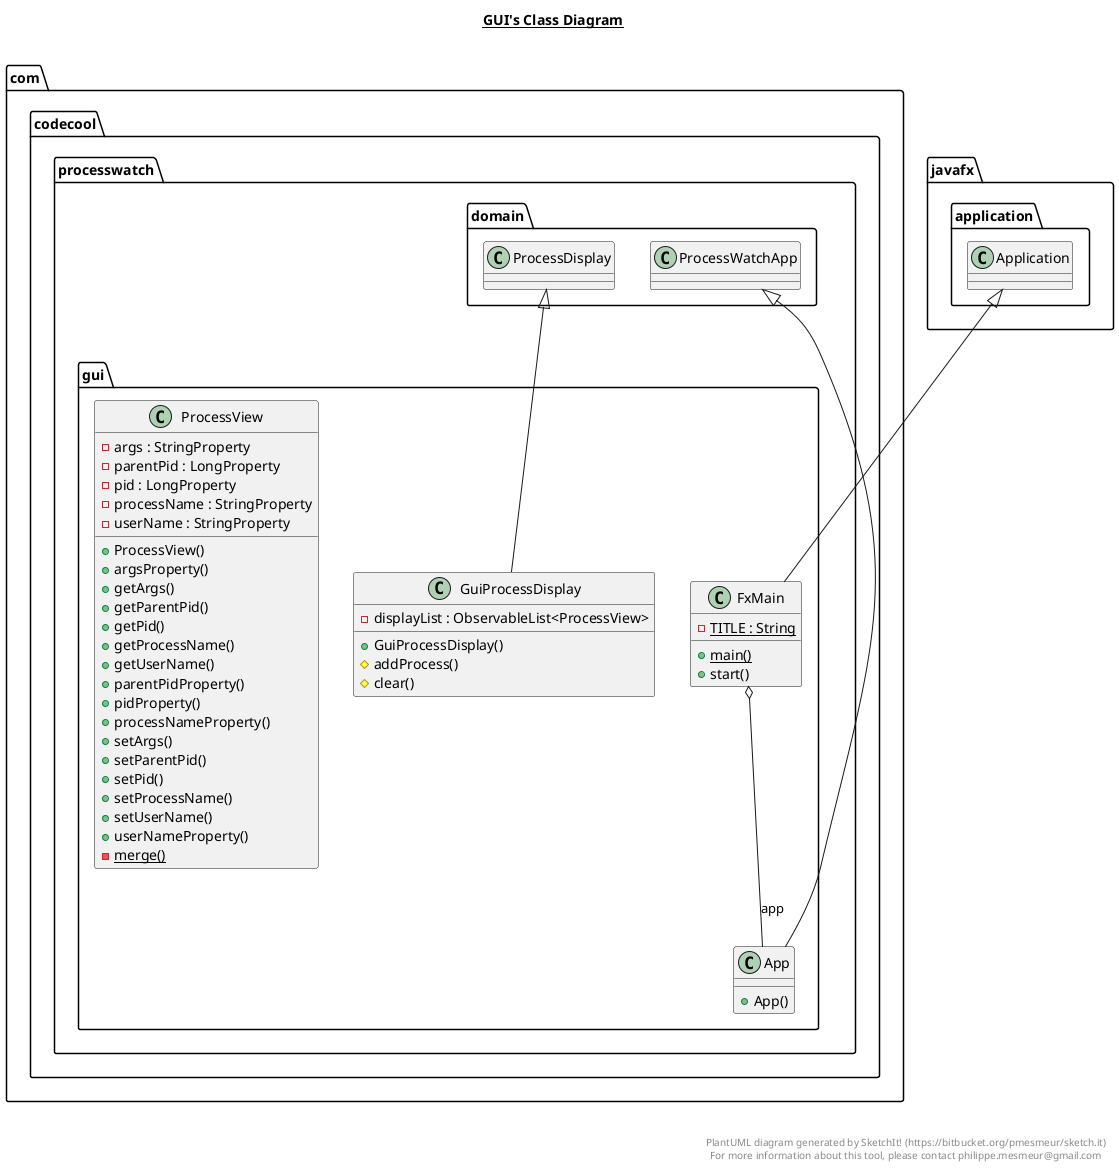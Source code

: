 @startuml

title __GUI's Class Diagram__\n

  namespace com.codecool.processwatch.gui {
    class com.codecool.processwatch.gui.App {
        + App()
    }
  }
  

  namespace com.codecool.processwatch.gui {
    class com.codecool.processwatch.gui.FxMain {
        {static} - TITLE : String
        {static} + main()
        + start()
    }
  }
  

  namespace com.codecool.processwatch.gui {
    class com.codecool.processwatch.gui.GuiProcessDisplay {
        - displayList : ObservableList<ProcessView>
        + GuiProcessDisplay()
        # addProcess()
        # clear()
    }
  }
  

  namespace com.codecool.processwatch.gui {
    class com.codecool.processwatch.gui.ProcessView {
        - args : StringProperty
        - parentPid : LongProperty
        - pid : LongProperty
        - processName : StringProperty
        - userName : StringProperty
        + ProcessView()
        + argsProperty()
        + getArgs()
        + getParentPid()
        + getPid()
        + getProcessName()
        + getUserName()
        + parentPidProperty()
        + pidProperty()
        + processNameProperty()
        + setArgs()
        + setParentPid()
        + setPid()
        + setProcessName()
        + setUserName()
        + userNameProperty()
        {static} - merge()
    }
  }
  

  com.codecool.processwatch.gui.App -up-|> com.codecool.processwatch.domain.ProcessWatchApp
  com.codecool.processwatch.gui.FxMain -up-|> javafx.application.Application
  com.codecool.processwatch.gui.FxMain o-- com.codecool.processwatch.gui.App : app
  com.codecool.processwatch.gui.GuiProcessDisplay -up-|> com.codecool.processwatch.domain.ProcessDisplay


right footer


PlantUML diagram generated by SketchIt! (https://bitbucket.org/pmesmeur/sketch.it)
For more information about this tool, please contact philippe.mesmeur@gmail.com
endfooter

@enduml
